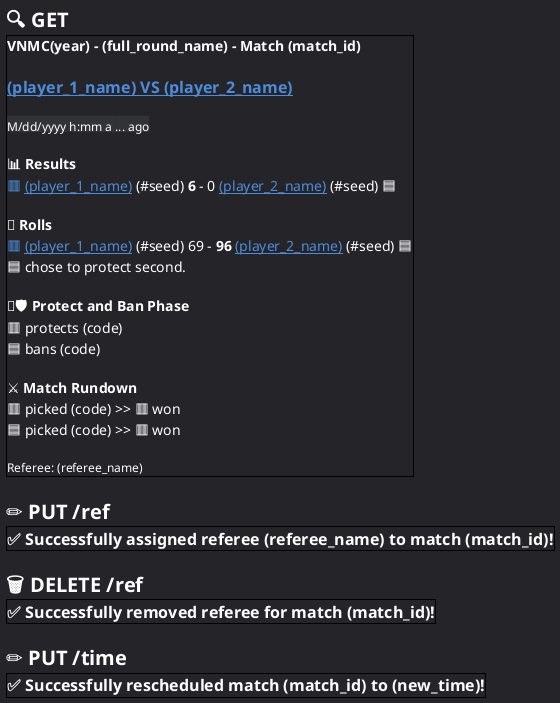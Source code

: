 @startsalt match
	<style>
		saltDiagram {
			BackgroundColor #242429
		}
	</style>
	{
		= <color:#ffffff>🔍 GET
		{+
			<b><color:#ffffff><size:14>VNMC(year) - (full_round_name) - Match (match_id)
			.
			<b><color:#4c8cda><size:16>__(player_1_name) VS (player_2_name)__
			.
			<color:#ffffff><back:#323336>M/dd/yyyy h:mm a <color:#ffffff><back:#323336>... ago /' discord's US formatting. for notation definitions refer: https://date-fns.org/v4.1.0/docs/format '/
			.
			<b><color:#ffffff><size:14>📊 Results
			<color:#4c8cda><size:14>🟥 __(player_1_name)__ <color:#ffffff>(#seed) **6** - 0 <color:#4c8cda>__(player_2_name)__ <color:#ffffff>(#seed) 🟦
			.
			<b><color:#ffffff><size:14>🎲 Rolls
			<color:#4c8cda><size:14>🟥 __(player_1_name)__ <color:#ffffff>(#seed) 69 - **96** <color:#4c8cda>__(player_2_name)__ <color:#ffffff>(#seed) 🟦
			<color:#ffffff><size:14>🟦 chose to protect second.
			.
			<b><color:#ffffff><size:14>🚫🛡️ Protect and Ban Phase
			<color:#ffffff><size:14>🟥 protects (code)
			<color:#ffffff><size:14>🟦 bans (code)
			/' rest of protects and bans '/
			.
			<b><color:#ffffff><size:14>⚔️ Match Rundown
			<color:#ffffff><size:14>🟥 picked (code) >> 🟥 won
			<color:#ffffff><size:14>🟦 picked (code) >> 🟥 won
			/' rest of picks '/
			.
			<color:#ffffff><size:12>Referee: (referee_name)
		}
		.
		= <color:#ffffff>✏️ PUT /ref
		{+
			<b><color:#ffffff><size:16>✅ Successfully assigned referee (referee_name) to match (match_id)!
		}
		.
		= <color:#ffffff>🗑️ DELETE /ref
		{+
			<b><color:#ffffff><size:16>✅ Successfully removed referee for match (match_id)!
		}
		.
		= <color:#ffffff>✏️ PUT /time
		{+
			<b><color:#ffffff><size:16>✅ Successfully rescheduled match (match_id) to (new_time)!
		}
	}
@endsalt